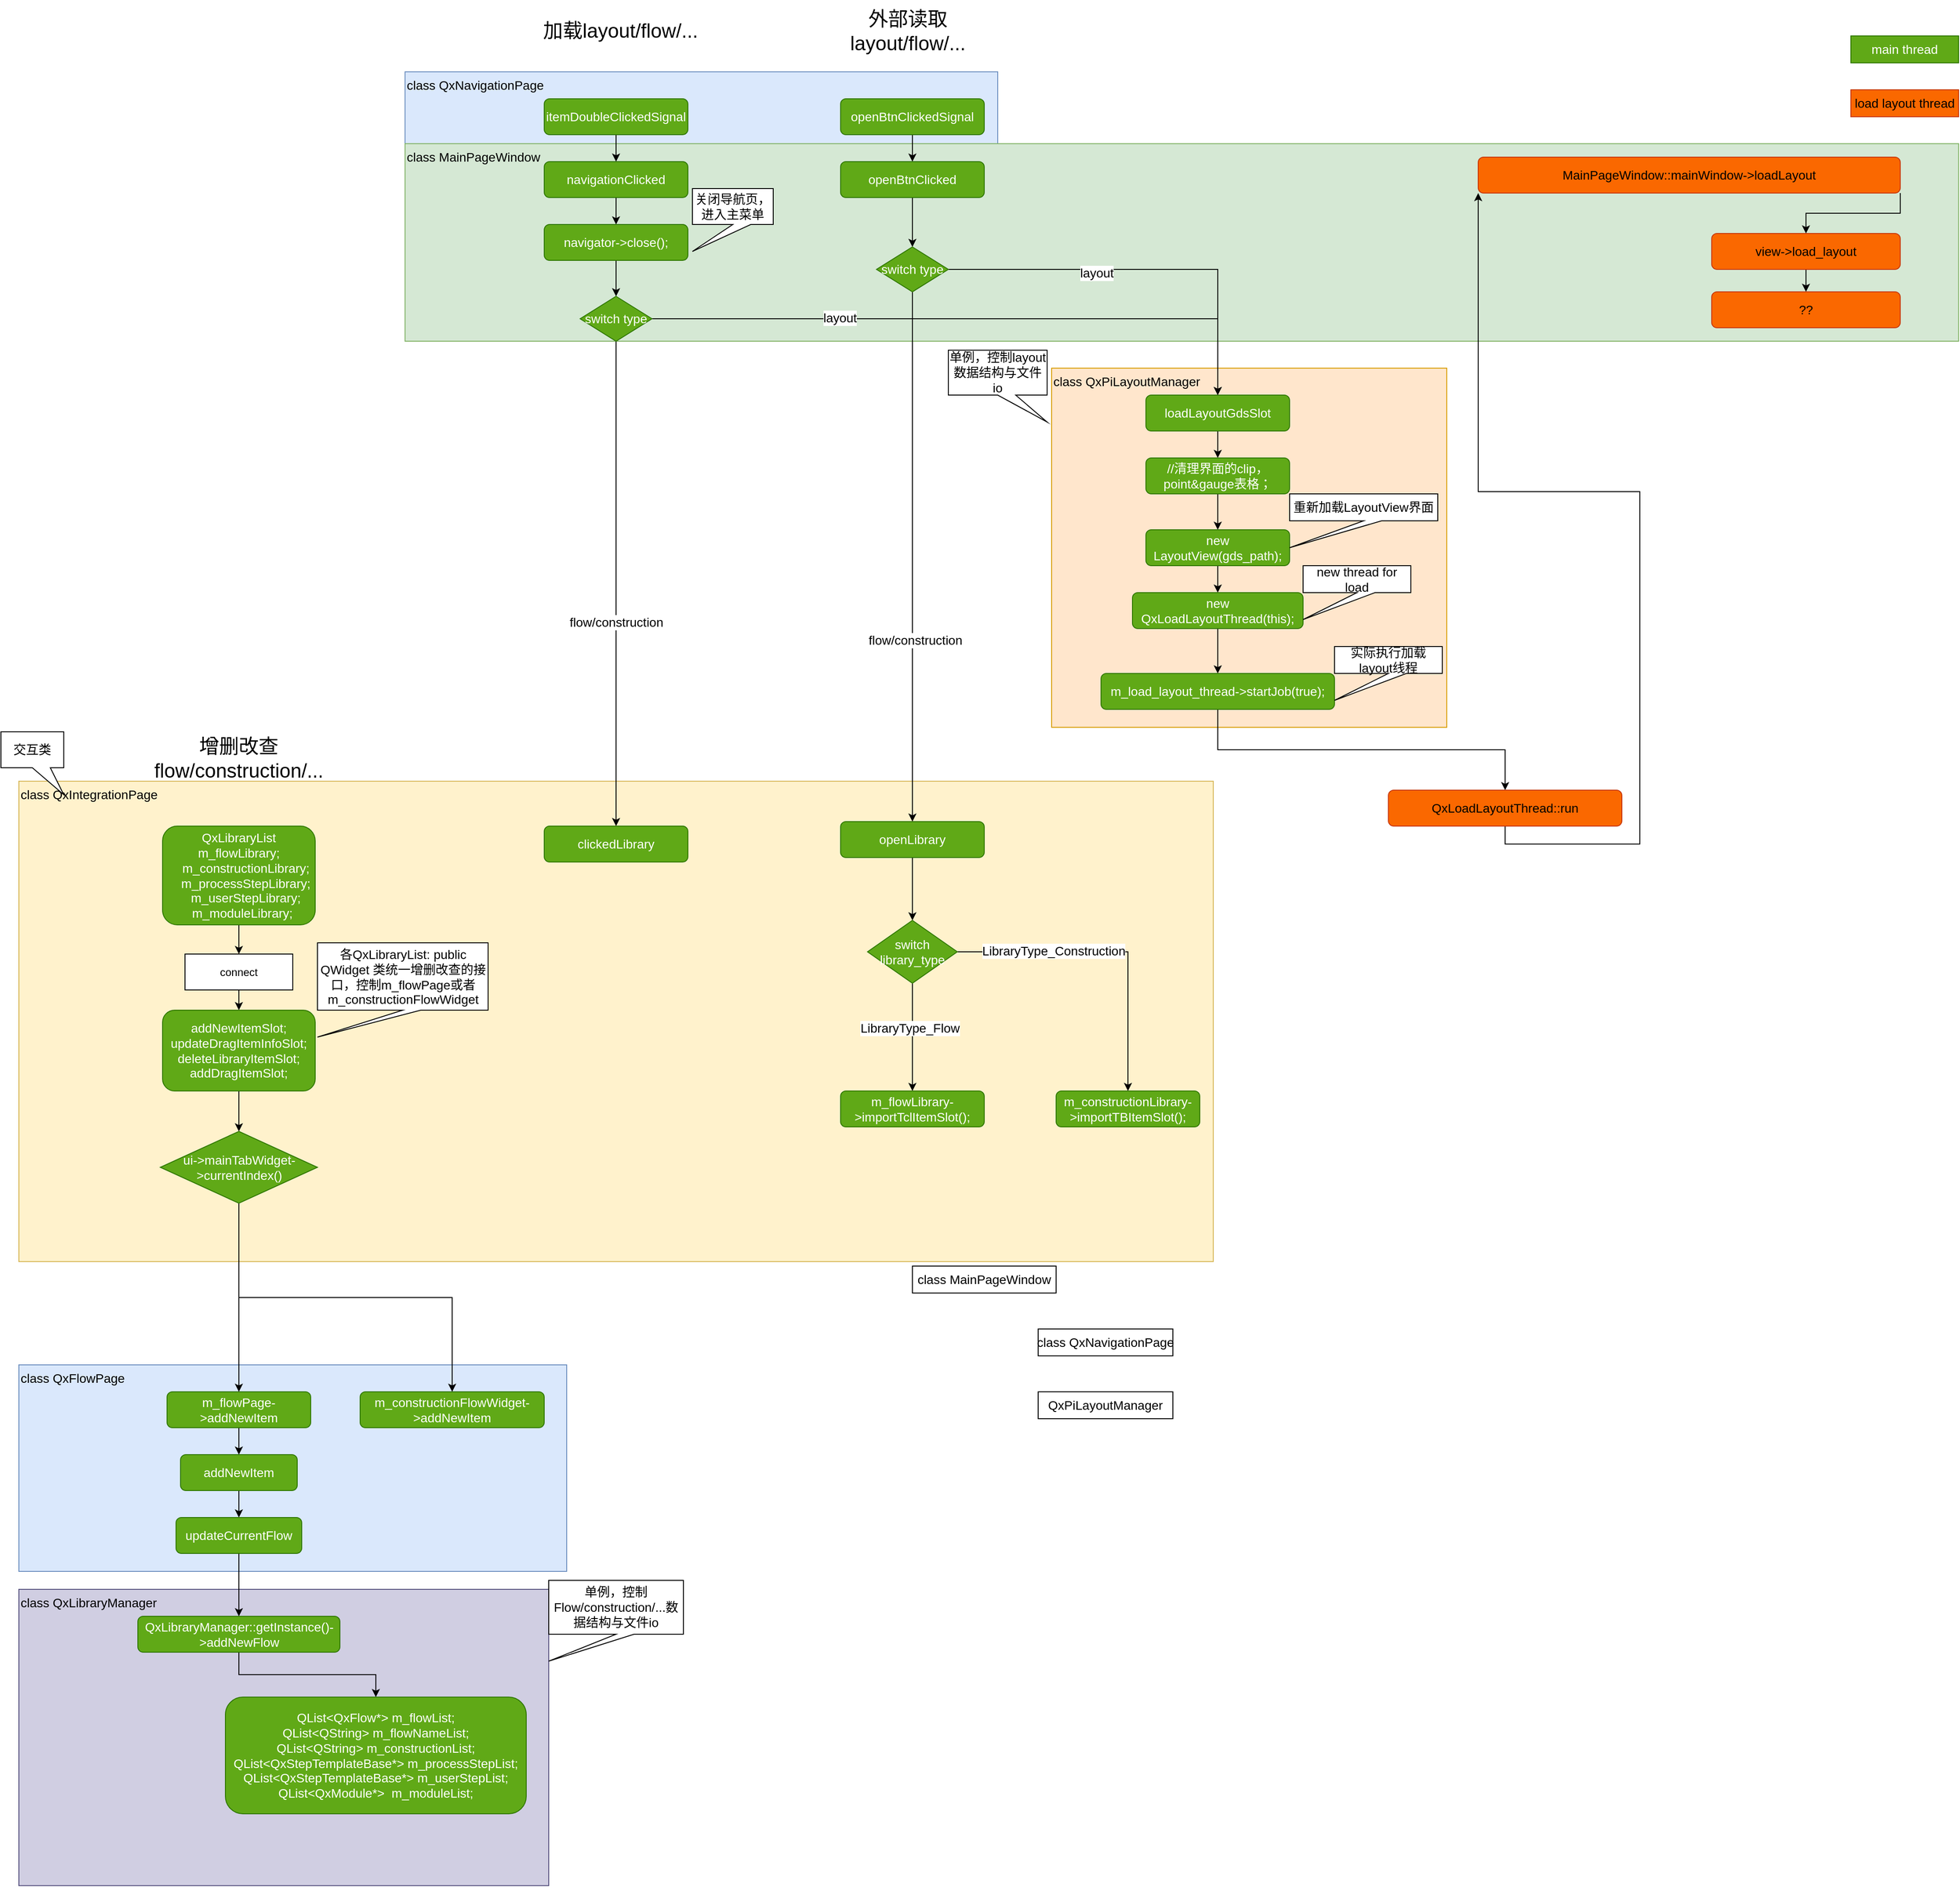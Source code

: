 <mxfile version="22.1.5" type="github">
  <diagram id="C5RBs43oDa-KdzZeNtuy" name="Page-1">
    <mxGraphModel dx="1373" dy="711" grid="1" gridSize="10" guides="1" tooltips="1" connect="1" arrows="1" fold="1" page="1" pageScale="1" pageWidth="3300" pageHeight="4681" math="0" shadow="0">
      <root>
        <mxCell id="WIyWlLk6GJQsqaUBKTNV-0" />
        <mxCell id="WIyWlLk6GJQsqaUBKTNV-1" parent="WIyWlLk6GJQsqaUBKTNV-0" />
        <mxCell id="sTVolGUjrKoJvCUlZHto-122" value="&lt;p style=&quot;margin-top: 0pt; margin-bottom: 0pt; margin-left: 0in; direction: ltr; unicode-bidi: embed; font-size: 14px;&quot;&gt;class&amp;nbsp;QxLibraryManager&lt;/p&gt;" style="rounded=0;whiteSpace=wrap;html=1;verticalAlign=top;align=left;fillColor=#d0cee2;strokeColor=#56517e;fontSize=14;" vertex="1" parent="WIyWlLk6GJQsqaUBKTNV-1">
          <mxGeometry x="60" y="1930" width="590" height="330" as="geometry" />
        </mxCell>
        <mxCell id="sTVolGUjrKoJvCUlZHto-108" value="&lt;p style=&quot;margin-top: 0pt; margin-bottom: 0pt; margin-left: 0in; direction: ltr; unicode-bidi: embed; font-size: 14px;&quot;&gt;class&amp;nbsp;QxFlowPage&lt;/p&gt;" style="rounded=0;whiteSpace=wrap;html=1;verticalAlign=top;align=left;fillColor=#dae8fc;strokeColor=#6c8ebf;fontSize=14;" vertex="1" parent="WIyWlLk6GJQsqaUBKTNV-1">
          <mxGeometry x="60" y="1680" width="610" height="230" as="geometry" />
        </mxCell>
        <mxCell id="sTVolGUjrKoJvCUlZHto-40" value="&lt;p style=&quot;margin-top: 0pt; margin-bottom: 0pt; margin-left: 0in; direction: ltr; unicode-bidi: embed; font-size: 14px;&quot;&gt;class QxIntegrationPage&lt;/p&gt;" style="rounded=0;whiteSpace=wrap;html=1;align=left;verticalAlign=top;fillColor=#fff2cc;strokeColor=#d6b656;fontSize=14;" vertex="1" parent="WIyWlLk6GJQsqaUBKTNV-1">
          <mxGeometry x="60" y="1030" width="1330" height="535" as="geometry" />
        </mxCell>
        <mxCell id="sTVolGUjrKoJvCUlZHto-1" value="&lt;p style=&quot;margin-top: 0pt; margin-bottom: 0pt; margin-left: 0in; direction: ltr; unicode-bidi: embed; font-size: 14px;&quot;&gt;class&amp;nbsp;QxNavigationPage&lt;/p&gt;" style="rounded=0;whiteSpace=wrap;html=1;verticalAlign=top;align=left;fillColor=#dae8fc;strokeColor=#6c8ebf;fontSize=14;" vertex="1" parent="WIyWlLk6GJQsqaUBKTNV-1">
          <mxGeometry x="490" y="240" width="660" height="80" as="geometry" />
        </mxCell>
        <mxCell id="sTVolGUjrKoJvCUlZHto-0" value="&lt;p style=&quot;margin-top: 0pt; margin-bottom: 0pt; margin-left: 0in; direction: ltr; unicode-bidi: embed; font-size: 14px;&quot;&gt;class MainPageWindow&lt;/p&gt;" style="rounded=0;whiteSpace=wrap;html=1;align=left;verticalAlign=top;labelBackgroundColor=none;fillColor=#d5e8d4;strokeColor=#82b366;fontSize=14;" vertex="1" parent="WIyWlLk6GJQsqaUBKTNV-1">
          <mxGeometry x="490" y="320" width="1730" height="220" as="geometry" />
        </mxCell>
        <mxCell id="sTVolGUjrKoJvCUlZHto-8" style="edgeStyle=orthogonalEdgeStyle;rounded=0;orthogonalLoop=1;jettySize=auto;html=1;exitX=0.5;exitY=1;exitDx=0;exitDy=0;fontFamily=Helvetica;fontSize=14;fontColor=default;" edge="1" parent="WIyWlLk6GJQsqaUBKTNV-1" source="WIyWlLk6GJQsqaUBKTNV-3" target="sTVolGUjrKoJvCUlZHto-6">
          <mxGeometry relative="1" as="geometry" />
        </mxCell>
        <mxCell id="WIyWlLk6GJQsqaUBKTNV-3" value="itemDoubleClickedSignal" style="rounded=1;whiteSpace=wrap;html=1;fontSize=14;glass=0;strokeWidth=1;shadow=0;fillColor=#60a917;strokeColor=#2D7600;fontColor=#ffffff;" parent="WIyWlLk6GJQsqaUBKTNV-1" vertex="1">
          <mxGeometry x="645" y="270" width="160" height="40" as="geometry" />
        </mxCell>
        <mxCell id="sTVolGUjrKoJvCUlZHto-2" value="&lt;p style=&quot;margin-top: 0pt; margin-bottom: 0pt; margin-left: 0in; direction: ltr; unicode-bidi: embed; font-size: 14px;&quot;&gt;class QxPiLayoutManager&lt;/p&gt;" style="rounded=0;whiteSpace=wrap;html=1;align=left;verticalAlign=top;fillColor=#ffe6cc;strokeColor=#d79b00;fontSize=14;" vertex="1" parent="WIyWlLk6GJQsqaUBKTNV-1">
          <mxGeometry x="1210" y="570" width="440" height="400" as="geometry" />
        </mxCell>
        <mxCell id="sTVolGUjrKoJvCUlZHto-9" style="edgeStyle=orthogonalEdgeStyle;rounded=0;orthogonalLoop=1;jettySize=auto;html=1;exitX=0.5;exitY=1;exitDx=0;exitDy=0;fontFamily=Helvetica;fontSize=14;fontColor=default;" edge="1" parent="WIyWlLk6GJQsqaUBKTNV-1" source="sTVolGUjrKoJvCUlZHto-4" target="sTVolGUjrKoJvCUlZHto-5">
          <mxGeometry relative="1" as="geometry" />
        </mxCell>
        <mxCell id="sTVolGUjrKoJvCUlZHto-4" value="openBtnClickedSignal" style="rounded=1;whiteSpace=wrap;html=1;fontSize=14;glass=0;strokeWidth=1;shadow=0;fillColor=#60a917;strokeColor=#2D7600;fontColor=#ffffff;" vertex="1" parent="WIyWlLk6GJQsqaUBKTNV-1">
          <mxGeometry x="975" y="270" width="160" height="40" as="geometry" />
        </mxCell>
        <mxCell id="sTVolGUjrKoJvCUlZHto-33" style="edgeStyle=orthogonalEdgeStyle;rounded=0;orthogonalLoop=1;jettySize=auto;html=1;exitX=0.5;exitY=1;exitDx=0;exitDy=0;fontFamily=Helvetica;fontSize=14;fontColor=default;" edge="1" parent="WIyWlLk6GJQsqaUBKTNV-1" source="sTVolGUjrKoJvCUlZHto-5" target="sTVolGUjrKoJvCUlZHto-32">
          <mxGeometry relative="1" as="geometry" />
        </mxCell>
        <mxCell id="sTVolGUjrKoJvCUlZHto-5" value="openBtnClicked" style="rounded=1;whiteSpace=wrap;html=1;fontSize=14;glass=0;strokeWidth=1;shadow=0;fillColor=#60a917;strokeColor=#2D7600;fontColor=#ffffff;" vertex="1" parent="WIyWlLk6GJQsqaUBKTNV-1">
          <mxGeometry x="975" y="340" width="160" height="40" as="geometry" />
        </mxCell>
        <mxCell id="sTVolGUjrKoJvCUlZHto-62" style="edgeStyle=orthogonalEdgeStyle;rounded=0;orthogonalLoop=1;jettySize=auto;html=1;fontFamily=Helvetica;fontSize=14;fontColor=default;" edge="1" parent="WIyWlLk6GJQsqaUBKTNV-1" source="sTVolGUjrKoJvCUlZHto-6" target="sTVolGUjrKoJvCUlZHto-61">
          <mxGeometry relative="1" as="geometry" />
        </mxCell>
        <mxCell id="sTVolGUjrKoJvCUlZHto-6" value="navigationClicked" style="rounded=1;whiteSpace=wrap;html=1;fontSize=14;glass=0;strokeWidth=1;shadow=0;fillColor=#60a917;strokeColor=#2D7600;fontColor=#ffffff;" vertex="1" parent="WIyWlLk6GJQsqaUBKTNV-1">
          <mxGeometry x="645" y="340" width="160" height="40" as="geometry" />
        </mxCell>
        <mxCell id="sTVolGUjrKoJvCUlZHto-12" style="edgeStyle=orthogonalEdgeStyle;rounded=0;orthogonalLoop=1;jettySize=auto;html=1;exitX=0.5;exitY=1;exitDx=0;exitDy=0;entryX=0.5;entryY=0;entryDx=0;entryDy=0;fontFamily=Helvetica;fontSize=14;fontColor=default;" edge="1" parent="WIyWlLk6GJQsqaUBKTNV-1" source="sTVolGUjrKoJvCUlZHto-7" target="sTVolGUjrKoJvCUlZHto-11">
          <mxGeometry relative="1" as="geometry" />
        </mxCell>
        <mxCell id="sTVolGUjrKoJvCUlZHto-7" value="loadLayoutGdsSlot" style="rounded=1;whiteSpace=wrap;html=1;fontSize=14;glass=0;strokeWidth=1;shadow=0;fillColor=#60a917;strokeColor=#2D7600;fontColor=#ffffff;" vertex="1" parent="WIyWlLk6GJQsqaUBKTNV-1">
          <mxGeometry x="1315" y="600" width="160" height="40" as="geometry" />
        </mxCell>
        <mxCell id="sTVolGUjrKoJvCUlZHto-16" style="edgeStyle=orthogonalEdgeStyle;rounded=0;orthogonalLoop=1;jettySize=auto;html=1;exitX=0.5;exitY=1;exitDx=0;exitDy=0;fontFamily=Helvetica;fontSize=14;fontColor=default;" edge="1" parent="WIyWlLk6GJQsqaUBKTNV-1" source="sTVolGUjrKoJvCUlZHto-11" target="sTVolGUjrKoJvCUlZHto-13">
          <mxGeometry relative="1" as="geometry" />
        </mxCell>
        <mxCell id="sTVolGUjrKoJvCUlZHto-11" value="//清理界面的clip，point&amp;amp;gauge表格；" style="rounded=1;whiteSpace=wrap;html=1;fontSize=14;glass=0;strokeWidth=1;shadow=0;fillColor=#60a917;strokeColor=#2D7600;fontColor=#ffffff;" vertex="1" parent="WIyWlLk6GJQsqaUBKTNV-1">
          <mxGeometry x="1315" y="670" width="160" height="40" as="geometry" />
        </mxCell>
        <mxCell id="sTVolGUjrKoJvCUlZHto-17" style="edgeStyle=orthogonalEdgeStyle;rounded=0;orthogonalLoop=1;jettySize=auto;html=1;exitX=0.5;exitY=1;exitDx=0;exitDy=0;entryX=0.5;entryY=0;entryDx=0;entryDy=0;fontFamily=Helvetica;fontSize=14;fontColor=default;" edge="1" parent="WIyWlLk6GJQsqaUBKTNV-1" source="sTVolGUjrKoJvCUlZHto-13" target="sTVolGUjrKoJvCUlZHto-15">
          <mxGeometry relative="1" as="geometry" />
        </mxCell>
        <mxCell id="sTVolGUjrKoJvCUlZHto-13" value="new LayoutView(gds_path);" style="rounded=1;whiteSpace=wrap;html=1;fontSize=14;glass=0;strokeWidth=1;shadow=0;fillColor=#60a917;strokeColor=#2D7600;fontColor=#ffffff;" vertex="1" parent="WIyWlLk6GJQsqaUBKTNV-1">
          <mxGeometry x="1315" y="750" width="160" height="40" as="geometry" />
        </mxCell>
        <mxCell id="sTVolGUjrKoJvCUlZHto-22" style="edgeStyle=orthogonalEdgeStyle;rounded=0;orthogonalLoop=1;jettySize=auto;html=1;exitX=0.5;exitY=1;exitDx=0;exitDy=0;fontFamily=Helvetica;fontSize=14;fontColor=default;" edge="1" parent="WIyWlLk6GJQsqaUBKTNV-1" source="sTVolGUjrKoJvCUlZHto-15" target="sTVolGUjrKoJvCUlZHto-20">
          <mxGeometry relative="1" as="geometry" />
        </mxCell>
        <mxCell id="sTVolGUjrKoJvCUlZHto-15" value="new QxLoadLayoutThread(this);" style="rounded=1;whiteSpace=wrap;html=1;fontSize=14;glass=0;strokeWidth=1;shadow=0;fillColor=#60a917;strokeColor=#2D7600;fontColor=#ffffff;" vertex="1" parent="WIyWlLk6GJQsqaUBKTNV-1">
          <mxGeometry x="1300" y="820" width="190" height="40" as="geometry" />
        </mxCell>
        <mxCell id="sTVolGUjrKoJvCUlZHto-18" value="new thread for load" style="shape=callout;whiteSpace=wrap;html=1;perimeter=calloutPerimeter;rounded=0;strokeColor=default;align=center;verticalAlign=middle;fontFamily=Helvetica;fontSize=14;fontColor=default;fillColor=default;position2=0;" vertex="1" parent="WIyWlLk6GJQsqaUBKTNV-1">
          <mxGeometry x="1490" y="790" width="120" height="60" as="geometry" />
        </mxCell>
        <mxCell id="sTVolGUjrKoJvCUlZHto-19" value="重新加载LayoutView界面" style="shape=callout;whiteSpace=wrap;html=1;perimeter=calloutPerimeter;rounded=0;strokeColor=default;align=center;verticalAlign=middle;fontFamily=Helvetica;fontSize=14;fontColor=default;fillColor=default;position2=0;" vertex="1" parent="WIyWlLk6GJQsqaUBKTNV-1">
          <mxGeometry x="1475" y="710" width="165" height="60" as="geometry" />
        </mxCell>
        <mxCell id="sTVolGUjrKoJvCUlZHto-24" style="edgeStyle=orthogonalEdgeStyle;rounded=0;orthogonalLoop=1;jettySize=auto;html=1;exitX=0.5;exitY=1;exitDx=0;exitDy=0;fontFamily=Helvetica;fontSize=14;fontColor=default;" edge="1" parent="WIyWlLk6GJQsqaUBKTNV-1" source="sTVolGUjrKoJvCUlZHto-20" target="sTVolGUjrKoJvCUlZHto-23">
          <mxGeometry relative="1" as="geometry" />
        </mxCell>
        <mxCell id="sTVolGUjrKoJvCUlZHto-20" value="m_load_layout_thread-&amp;gt;startJob(true);" style="rounded=1;whiteSpace=wrap;html=1;fontSize=14;glass=0;strokeWidth=1;shadow=0;fillColor=#60a917;strokeColor=#2D7600;fontColor=#ffffff;" vertex="1" parent="WIyWlLk6GJQsqaUBKTNV-1">
          <mxGeometry x="1265" y="910" width="260" height="40" as="geometry" />
        </mxCell>
        <mxCell id="sTVolGUjrKoJvCUlZHto-21" value="实际执行加载layout线程" style="shape=callout;whiteSpace=wrap;html=1;perimeter=calloutPerimeter;rounded=0;strokeColor=default;align=center;verticalAlign=middle;fontFamily=Helvetica;fontSize=14;fontColor=default;fillColor=default;position2=0;" vertex="1" parent="WIyWlLk6GJQsqaUBKTNV-1">
          <mxGeometry x="1525" y="880" width="120" height="60" as="geometry" />
        </mxCell>
        <mxCell id="sTVolGUjrKoJvCUlZHto-27" style="edgeStyle=orthogonalEdgeStyle;rounded=0;orthogonalLoop=1;jettySize=auto;html=1;exitX=0.5;exitY=1;exitDx=0;exitDy=0;fontFamily=Helvetica;fontSize=14;fontColor=default;entryX=0;entryY=1;entryDx=0;entryDy=0;" edge="1" parent="WIyWlLk6GJQsqaUBKTNV-1" source="sTVolGUjrKoJvCUlZHto-23" target="sTVolGUjrKoJvCUlZHto-26">
          <mxGeometry relative="1" as="geometry">
            <mxPoint x="1385" y="395" as="targetPoint" />
          </mxGeometry>
        </mxCell>
        <mxCell id="sTVolGUjrKoJvCUlZHto-23" value="QxLoadLayoutThread::run" style="rounded=1;whiteSpace=wrap;html=1;fontSize=14;glass=0;strokeWidth=1;shadow=0;fillColor=#fa6800;strokeColor=#C73500;fontColor=#000000;" vertex="1" parent="WIyWlLk6GJQsqaUBKTNV-1">
          <mxGeometry x="1585" y="1040" width="260" height="40" as="geometry" />
        </mxCell>
        <mxCell id="sTVolGUjrKoJvCUlZHto-31" style="edgeStyle=orthogonalEdgeStyle;rounded=0;orthogonalLoop=1;jettySize=auto;html=1;exitX=1;exitY=1;exitDx=0;exitDy=0;fontFamily=Helvetica;fontSize=14;fontColor=default;" edge="1" parent="WIyWlLk6GJQsqaUBKTNV-1" source="sTVolGUjrKoJvCUlZHto-26" target="sTVolGUjrKoJvCUlZHto-30">
          <mxGeometry relative="1" as="geometry" />
        </mxCell>
        <mxCell id="sTVolGUjrKoJvCUlZHto-26" value="MainPageWindow::mainWindow-&amp;gt;loadLayout" style="rounded=1;whiteSpace=wrap;html=1;fontSize=14;glass=0;strokeWidth=1;shadow=0;fillColor=#fa6800;strokeColor=#C73500;fontColor=#000000;" vertex="1" parent="WIyWlLk6GJQsqaUBKTNV-1">
          <mxGeometry x="1685" y="335" width="470" height="40" as="geometry" />
        </mxCell>
        <mxCell id="sTVolGUjrKoJvCUlZHto-28" value="&lt;p style=&quot;margin-top: 0pt; margin-bottom: 0pt; margin-left: 0in; direction: ltr; unicode-bidi: embed; font-size: 14px;&quot;&gt;main thread&lt;/p&gt;" style="rounded=0;whiteSpace=wrap;html=1;fillColor=#60a917;fontColor=#ffffff;strokeColor=#2D7600;fontSize=14;" vertex="1" parent="WIyWlLk6GJQsqaUBKTNV-1">
          <mxGeometry x="2100" y="200" width="120" height="30" as="geometry" />
        </mxCell>
        <mxCell id="sTVolGUjrKoJvCUlZHto-29" value="&lt;p style=&quot;margin-top: 0pt; margin-bottom: 0pt; margin-left: 0in; direction: ltr; unicode-bidi: embed; font-size: 14px;&quot;&gt;load layout thread&lt;/p&gt;" style="rounded=0;whiteSpace=wrap;html=1;fillColor=#fa6800;fontColor=#000000;strokeColor=#C73500;fontSize=14;" vertex="1" parent="WIyWlLk6GJQsqaUBKTNV-1">
          <mxGeometry x="2100" y="260" width="120" height="30" as="geometry" />
        </mxCell>
        <mxCell id="sTVolGUjrKoJvCUlZHto-42" style="edgeStyle=orthogonalEdgeStyle;rounded=0;orthogonalLoop=1;jettySize=auto;html=1;exitX=0.5;exitY=1;exitDx=0;exitDy=0;fontFamily=Helvetica;fontSize=14;fontColor=default;" edge="1" parent="WIyWlLk6GJQsqaUBKTNV-1" source="sTVolGUjrKoJvCUlZHto-30" target="sTVolGUjrKoJvCUlZHto-41">
          <mxGeometry relative="1" as="geometry" />
        </mxCell>
        <mxCell id="sTVolGUjrKoJvCUlZHto-30" value="view-&amp;gt;load_layout" style="rounded=1;whiteSpace=wrap;html=1;fontSize=14;glass=0;strokeWidth=1;shadow=0;fillColor=#fa6800;strokeColor=#C73500;fontColor=#000000;" vertex="1" parent="WIyWlLk6GJQsqaUBKTNV-1">
          <mxGeometry x="1945" y="420" width="210" height="40" as="geometry" />
        </mxCell>
        <mxCell id="sTVolGUjrKoJvCUlZHto-34" style="edgeStyle=orthogonalEdgeStyle;rounded=0;orthogonalLoop=1;jettySize=auto;html=1;exitX=1;exitY=0.5;exitDx=0;exitDy=0;fontFamily=Helvetica;fontSize=14;fontColor=default;" edge="1" parent="WIyWlLk6GJQsqaUBKTNV-1" source="sTVolGUjrKoJvCUlZHto-32" target="sTVolGUjrKoJvCUlZHto-7">
          <mxGeometry relative="1" as="geometry" />
        </mxCell>
        <mxCell id="sTVolGUjrKoJvCUlZHto-39" value="layout" style="edgeLabel;html=1;align=center;verticalAlign=middle;resizable=0;points=[];fontSize=14;fontFamily=Helvetica;fontColor=default;" vertex="1" connectable="0" parent="sTVolGUjrKoJvCUlZHto-34">
          <mxGeometry x="-0.253" y="-4" relative="1" as="geometry">
            <mxPoint as="offset" />
          </mxGeometry>
        </mxCell>
        <mxCell id="sTVolGUjrKoJvCUlZHto-37" style="edgeStyle=orthogonalEdgeStyle;rounded=0;orthogonalLoop=1;jettySize=auto;html=1;exitX=0.5;exitY=1;exitDx=0;exitDy=0;fontFamily=Helvetica;fontSize=14;fontColor=default;" edge="1" parent="WIyWlLk6GJQsqaUBKTNV-1" source="sTVolGUjrKoJvCUlZHto-32" target="sTVolGUjrKoJvCUlZHto-36">
          <mxGeometry relative="1" as="geometry" />
        </mxCell>
        <mxCell id="sTVolGUjrKoJvCUlZHto-38" value="flow/construction" style="edgeLabel;html=1;align=center;verticalAlign=middle;resizable=0;points=[];fontSize=14;fontFamily=Helvetica;fontColor=default;" vertex="1" connectable="0" parent="sTVolGUjrKoJvCUlZHto-37">
          <mxGeometry x="0.318" y="3" relative="1" as="geometry">
            <mxPoint y="-1" as="offset" />
          </mxGeometry>
        </mxCell>
        <mxCell id="sTVolGUjrKoJvCUlZHto-32" value="switch type" style="rhombus;whiteSpace=wrap;html=1;rounded=0;strokeColor=#2D7600;align=center;verticalAlign=middle;fontFamily=Helvetica;fontSize=14;fillColor=#60a917;fontColor=#ffffff;" vertex="1" parent="WIyWlLk6GJQsqaUBKTNV-1">
          <mxGeometry x="1015" y="435" width="80" height="50" as="geometry" />
        </mxCell>
        <mxCell id="sTVolGUjrKoJvCUlZHto-44" style="edgeStyle=orthogonalEdgeStyle;rounded=0;orthogonalLoop=1;jettySize=auto;html=1;exitX=0.5;exitY=1;exitDx=0;exitDy=0;fontFamily=Helvetica;fontSize=14;fontColor=default;" edge="1" parent="WIyWlLk6GJQsqaUBKTNV-1" source="sTVolGUjrKoJvCUlZHto-36" target="sTVolGUjrKoJvCUlZHto-43">
          <mxGeometry relative="1" as="geometry" />
        </mxCell>
        <mxCell id="sTVolGUjrKoJvCUlZHto-36" value="openLibrary" style="rounded=1;whiteSpace=wrap;html=1;fontSize=14;glass=0;strokeWidth=1;shadow=0;fillColor=#60a917;strokeColor=#2D7600;fontColor=#ffffff;" vertex="1" parent="WIyWlLk6GJQsqaUBKTNV-1">
          <mxGeometry x="975" y="1075" width="160" height="40" as="geometry" />
        </mxCell>
        <mxCell id="sTVolGUjrKoJvCUlZHto-41" value="??" style="rounded=1;whiteSpace=wrap;html=1;fontSize=14;glass=0;strokeWidth=1;shadow=0;fillColor=#fa6800;strokeColor=#C73500;fontColor=#000000;" vertex="1" parent="WIyWlLk6GJQsqaUBKTNV-1">
          <mxGeometry x="1945" y="485" width="210" height="40" as="geometry" />
        </mxCell>
        <mxCell id="sTVolGUjrKoJvCUlZHto-47" style="edgeStyle=orthogonalEdgeStyle;rounded=0;orthogonalLoop=1;jettySize=auto;html=1;exitX=0.5;exitY=1;exitDx=0;exitDy=0;fontFamily=Helvetica;fontSize=14;fontColor=default;" edge="1" parent="WIyWlLk6GJQsqaUBKTNV-1" source="sTVolGUjrKoJvCUlZHto-43" target="sTVolGUjrKoJvCUlZHto-46">
          <mxGeometry relative="1" as="geometry" />
        </mxCell>
        <mxCell id="sTVolGUjrKoJvCUlZHto-52" value="LibraryType_Flow" style="edgeLabel;html=1;align=center;verticalAlign=middle;resizable=0;points=[];fontSize=14;fontFamily=Helvetica;fontColor=default;" vertex="1" connectable="0" parent="sTVolGUjrKoJvCUlZHto-47">
          <mxGeometry x="-0.167" y="-3" relative="1" as="geometry">
            <mxPoint as="offset" />
          </mxGeometry>
        </mxCell>
        <mxCell id="sTVolGUjrKoJvCUlZHto-50" style="edgeStyle=orthogonalEdgeStyle;rounded=0;orthogonalLoop=1;jettySize=auto;html=1;exitX=1;exitY=0.5;exitDx=0;exitDy=0;fontFamily=Helvetica;fontSize=14;fontColor=default;" edge="1" parent="WIyWlLk6GJQsqaUBKTNV-1" source="sTVolGUjrKoJvCUlZHto-43" target="sTVolGUjrKoJvCUlZHto-49">
          <mxGeometry relative="1" as="geometry" />
        </mxCell>
        <mxCell id="sTVolGUjrKoJvCUlZHto-51" value="LibraryType_Construction" style="edgeLabel;html=1;align=center;verticalAlign=middle;resizable=0;points=[];fontSize=14;fontFamily=Helvetica;fontColor=default;" vertex="1" connectable="0" parent="sTVolGUjrKoJvCUlZHto-50">
          <mxGeometry x="-0.379" y="1" relative="1" as="geometry">
            <mxPoint as="offset" />
          </mxGeometry>
        </mxCell>
        <mxCell id="sTVolGUjrKoJvCUlZHto-43" value="switch library_type" style="rhombus;whiteSpace=wrap;html=1;rounded=0;strokeColor=#2D7600;align=center;verticalAlign=middle;fontFamily=Helvetica;fontSize=14;fillColor=#60a917;fontColor=#ffffff;" vertex="1" parent="WIyWlLk6GJQsqaUBKTNV-1">
          <mxGeometry x="1005" y="1185" width="100" height="70" as="geometry" />
        </mxCell>
        <mxCell id="sTVolGUjrKoJvCUlZHto-46" value="m_flowLibrary-&amp;gt;importTclItemSlot();" style="rounded=1;whiteSpace=wrap;html=1;fontSize=14;glass=0;strokeWidth=1;shadow=0;fillColor=#60a917;strokeColor=#2D7600;fontColor=#ffffff;" vertex="1" parent="WIyWlLk6GJQsqaUBKTNV-1">
          <mxGeometry x="975" y="1375" width="160" height="40" as="geometry" />
        </mxCell>
        <mxCell id="sTVolGUjrKoJvCUlZHto-49" value="m_constructionLibrary-&amp;gt;importTBItemSlot();" style="rounded=1;whiteSpace=wrap;html=1;fontSize=14;glass=0;strokeWidth=1;shadow=0;fillColor=#60a917;strokeColor=#2D7600;fontColor=#ffffff;" vertex="1" parent="WIyWlLk6GJQsqaUBKTNV-1">
          <mxGeometry x="1215" y="1375" width="160" height="40" as="geometry" />
        </mxCell>
        <mxCell id="sTVolGUjrKoJvCUlZHto-53" value="&lt;span style=&quot;font-size: 22px;&quot;&gt;外部读取layout/flow/...&lt;/span&gt;" style="text;html=1;strokeColor=none;fillColor=none;align=center;verticalAlign=middle;whiteSpace=wrap;rounded=0;fontSize=22;fontFamily=Helvetica;fontColor=default;" vertex="1" parent="WIyWlLk6GJQsqaUBKTNV-1">
          <mxGeometry x="955" y="160" width="190" height="70" as="geometry" />
        </mxCell>
        <mxCell id="sTVolGUjrKoJvCUlZHto-64" style="edgeStyle=orthogonalEdgeStyle;rounded=0;orthogonalLoop=1;jettySize=auto;html=1;exitX=0.5;exitY=1;exitDx=0;exitDy=0;entryX=0.5;entryY=0;entryDx=0;entryDy=0;fontFamily=Helvetica;fontSize=14;fontColor=default;" edge="1" parent="WIyWlLk6GJQsqaUBKTNV-1" source="sTVolGUjrKoJvCUlZHto-61" target="sTVolGUjrKoJvCUlZHto-63">
          <mxGeometry relative="1" as="geometry" />
        </mxCell>
        <mxCell id="sTVolGUjrKoJvCUlZHto-61" value="navigator-&amp;gt;close();" style="rounded=1;whiteSpace=wrap;html=1;fontSize=14;glass=0;strokeWidth=1;shadow=0;fillColor=#60a917;strokeColor=#2D7600;fontColor=#ffffff;" vertex="1" parent="WIyWlLk6GJQsqaUBKTNV-1">
          <mxGeometry x="645" y="410" width="160" height="40" as="geometry" />
        </mxCell>
        <mxCell id="sTVolGUjrKoJvCUlZHto-69" style="edgeStyle=orthogonalEdgeStyle;rounded=0;orthogonalLoop=1;jettySize=auto;html=1;exitX=1;exitY=0.5;exitDx=0;exitDy=0;fontFamily=Helvetica;fontSize=14;fontColor=default;" edge="1" parent="WIyWlLk6GJQsqaUBKTNV-1" source="sTVolGUjrKoJvCUlZHto-63" target="sTVolGUjrKoJvCUlZHto-7">
          <mxGeometry relative="1" as="geometry" />
        </mxCell>
        <mxCell id="sTVolGUjrKoJvCUlZHto-70" value="layout" style="edgeLabel;html=1;align=center;verticalAlign=middle;resizable=0;points=[];fontSize=14;fontFamily=Helvetica;fontColor=default;" vertex="1" connectable="0" parent="sTVolGUjrKoJvCUlZHto-69">
          <mxGeometry x="-0.417" y="1" relative="1" as="geometry">
            <mxPoint as="offset" />
          </mxGeometry>
        </mxCell>
        <mxCell id="sTVolGUjrKoJvCUlZHto-83" style="edgeStyle=orthogonalEdgeStyle;rounded=0;orthogonalLoop=1;jettySize=auto;html=1;exitX=0.5;exitY=1;exitDx=0;exitDy=0;entryX=0.5;entryY=0;entryDx=0;entryDy=0;fontFamily=Helvetica;fontSize=14;fontColor=default;" edge="1" parent="WIyWlLk6GJQsqaUBKTNV-1" source="sTVolGUjrKoJvCUlZHto-63" target="sTVolGUjrKoJvCUlZHto-82">
          <mxGeometry relative="1" as="geometry" />
        </mxCell>
        <mxCell id="sTVolGUjrKoJvCUlZHto-84" value="flow/construction" style="edgeLabel;html=1;align=center;verticalAlign=middle;resizable=0;points=[];fontSize=14;fontFamily=Helvetica;fontColor=default;" vertex="1" connectable="0" parent="sTVolGUjrKoJvCUlZHto-83">
          <mxGeometry x="0.159" relative="1" as="geometry">
            <mxPoint as="offset" />
          </mxGeometry>
        </mxCell>
        <mxCell id="sTVolGUjrKoJvCUlZHto-63" value="switch type" style="rhombus;whiteSpace=wrap;html=1;rounded=0;strokeColor=#2D7600;align=center;verticalAlign=middle;fontFamily=Helvetica;fontSize=14;fillColor=#60a917;fontColor=#ffffff;" vertex="1" parent="WIyWlLk6GJQsqaUBKTNV-1">
          <mxGeometry x="685" y="490" width="80" height="50" as="geometry" />
        </mxCell>
        <mxCell id="sTVolGUjrKoJvCUlZHto-65" value="&lt;p style=&quot;margin-top: 0pt; margin-bottom: 0pt; margin-left: 0in; direction: ltr; unicode-bidi: embed; font-size: 14px;&quot;&gt;class MainPageWindow&lt;/p&gt;" style="rounded=0;whiteSpace=wrap;html=1;fontSize=14;" vertex="1" parent="WIyWlLk6GJQsqaUBKTNV-1">
          <mxGeometry x="1055" y="1570" width="160" height="30" as="geometry" />
        </mxCell>
        <mxCell id="sTVolGUjrKoJvCUlZHto-66" value="&lt;p style=&quot;margin-top: 0pt; margin-bottom: 0pt; margin-left: 0in; direction: ltr; unicode-bidi: embed; font-size: 14px;&quot;&gt;class&amp;nbsp;QxNavigationPage&lt;/p&gt;" style="rounded=0;whiteSpace=wrap;html=1;fontSize=14;" vertex="1" parent="WIyWlLk6GJQsqaUBKTNV-1">
          <mxGeometry x="1195" y="1640" width="150" height="30" as="geometry" />
        </mxCell>
        <mxCell id="sTVolGUjrKoJvCUlZHto-68" value="&lt;p style=&quot;margin-top: 0pt; margin-bottom: 0pt; margin-left: 0in; direction: ltr; unicode-bidi: embed; font-size: 14px;&quot;&gt;QxPiLayoutManager&lt;/p&gt;" style="rounded=0;whiteSpace=wrap;html=1;fontSize=14;" vertex="1" parent="WIyWlLk6GJQsqaUBKTNV-1">
          <mxGeometry x="1195" y="1710" width="150" height="30" as="geometry" />
        </mxCell>
        <mxCell id="sTVolGUjrKoJvCUlZHto-72" value="&lt;span style=&quot;font-size: 22px;&quot;&gt;加载layout/flow/...&lt;/span&gt;" style="text;html=1;strokeColor=none;fillColor=none;align=center;verticalAlign=middle;whiteSpace=wrap;rounded=0;fontSize=22;fontFamily=Helvetica;fontColor=default;" vertex="1" parent="WIyWlLk6GJQsqaUBKTNV-1">
          <mxGeometry x="635" y="160" width="190" height="70" as="geometry" />
        </mxCell>
        <mxCell id="sTVolGUjrKoJvCUlZHto-74" value="关闭导航页，进入主菜单" style="shape=callout;whiteSpace=wrap;html=1;perimeter=calloutPerimeter;rounded=0;strokeColor=default;align=center;verticalAlign=middle;fontFamily=Helvetica;fontSize=14;fontColor=default;fillColor=default;position2=0;" vertex="1" parent="WIyWlLk6GJQsqaUBKTNV-1">
          <mxGeometry x="810" y="370" width="90" height="70" as="geometry" />
        </mxCell>
        <mxCell id="sTVolGUjrKoJvCUlZHto-82" value="clickedLibrary" style="rounded=1;whiteSpace=wrap;html=1;fontSize=14;glass=0;strokeWidth=1;shadow=0;fillColor=#60a917;strokeColor=#2D7600;fontColor=#ffffff;" vertex="1" parent="WIyWlLk6GJQsqaUBKTNV-1">
          <mxGeometry x="645" y="1080" width="160" height="40" as="geometry" />
        </mxCell>
        <mxCell id="sTVolGUjrKoJvCUlZHto-88" style="edgeStyle=orthogonalEdgeStyle;rounded=0;orthogonalLoop=1;jettySize=auto;html=1;exitX=0.5;exitY=1;exitDx=0;exitDy=0;fontFamily=Helvetica;fontSize=12;fontColor=default;" edge="1" parent="WIyWlLk6GJQsqaUBKTNV-1" source="sTVolGUjrKoJvCUlZHto-85">
          <mxGeometry relative="1" as="geometry">
            <mxPoint x="305" y="1222.5" as="targetPoint" />
          </mxGeometry>
        </mxCell>
        <mxCell id="sTVolGUjrKoJvCUlZHto-85" value="&lt;div&gt;QxLibraryList&lt;br&gt;&lt;/div&gt;&lt;div&gt;m_flowLibrary;&lt;/div&gt;&lt;div&gt;&amp;nbsp; &amp;nbsp; m_constructionLibrary;&lt;/div&gt;&lt;div&gt;&amp;nbsp; &amp;nbsp; m_processStepLibrary;&lt;/div&gt;&lt;div&gt;&amp;nbsp; &amp;nbsp; m_userStepLibrary;&lt;/div&gt;&lt;div&gt;&amp;nbsp; &amp;nbsp; m_moduleLibrary;&amp;nbsp;&amp;nbsp;&lt;/div&gt;" style="rounded=1;whiteSpace=wrap;html=1;fontSize=14;glass=0;strokeWidth=1;shadow=0;fillColor=#60a917;strokeColor=#2D7600;fontColor=#ffffff;" vertex="1" parent="WIyWlLk6GJQsqaUBKTNV-1">
          <mxGeometry x="220" y="1080" width="170" height="110" as="geometry" />
        </mxCell>
        <mxCell id="sTVolGUjrKoJvCUlZHto-105" style="edgeStyle=orthogonalEdgeStyle;rounded=0;orthogonalLoop=1;jettySize=auto;html=1;entryX=0.5;entryY=0;entryDx=0;entryDy=0;fontFamily=Helvetica;fontSize=12;fontColor=default;" edge="1" parent="WIyWlLk6GJQsqaUBKTNV-1" source="sTVolGUjrKoJvCUlZHto-107" target="sTVolGUjrKoJvCUlZHto-104">
          <mxGeometry relative="1" as="geometry">
            <mxPoint x="305" y="1262.5" as="sourcePoint" />
          </mxGeometry>
        </mxCell>
        <mxCell id="sTVolGUjrKoJvCUlZHto-94" value="各QxLibraryList: public QWidget 类统一增删改查的接口，控制m_flowPage或者m_constructionFlowWidget" style="shape=callout;whiteSpace=wrap;html=1;perimeter=calloutPerimeter;rounded=0;strokeColor=default;align=center;verticalAlign=middle;fontFamily=Helvetica;fontSize=14;fontColor=default;fillColor=default;position2=0;" vertex="1" parent="WIyWlLk6GJQsqaUBKTNV-1">
          <mxGeometry x="392.5" y="1210" width="190" height="105" as="geometry" />
        </mxCell>
        <mxCell id="sTVolGUjrKoJvCUlZHto-95" value="交互类" style="shape=callout;whiteSpace=wrap;html=1;perimeter=calloutPerimeter;rounded=0;strokeColor=default;align=center;verticalAlign=middle;fontFamily=Helvetica;fontSize=14;fontColor=default;fillColor=default;position2=1;" vertex="1" parent="WIyWlLk6GJQsqaUBKTNV-1">
          <mxGeometry x="40" y="975" width="70" height="70" as="geometry" />
        </mxCell>
        <mxCell id="sTVolGUjrKoJvCUlZHto-96" value="&lt;span style=&quot;font-size: 22px;&quot;&gt;增删改查flow/construction/...&lt;/span&gt;" style="text;html=1;strokeColor=none;fillColor=none;align=center;verticalAlign=middle;whiteSpace=wrap;rounded=0;fontSize=22;fontFamily=Helvetica;fontColor=default;" vertex="1" parent="WIyWlLk6GJQsqaUBKTNV-1">
          <mxGeometry x="210" y="970" width="190" height="70" as="geometry" />
        </mxCell>
        <mxCell id="sTVolGUjrKoJvCUlZHto-100" value="m_constructionFlowWidget-&amp;gt;addNewItem" style="rounded=1;whiteSpace=wrap;html=1;fontSize=14;glass=0;strokeWidth=1;shadow=0;fillColor=#60a917;strokeColor=#2D7600;fontColor=#ffffff;" vertex="1" parent="WIyWlLk6GJQsqaUBKTNV-1">
          <mxGeometry x="440" y="1710" width="205" height="40" as="geometry" />
        </mxCell>
        <mxCell id="sTVolGUjrKoJvCUlZHto-101" style="edgeStyle=orthogonalEdgeStyle;rounded=0;orthogonalLoop=1;jettySize=auto;html=1;fontFamily=Helvetica;fontSize=12;fontColor=default;" edge="1" parent="WIyWlLk6GJQsqaUBKTNV-1" source="sTVolGUjrKoJvCUlZHto-102" target="sTVolGUjrKoJvCUlZHto-103">
          <mxGeometry relative="1" as="geometry" />
        </mxCell>
        <mxCell id="sTVolGUjrKoJvCUlZHto-102" value="m_flowPage-&amp;gt;addNewItem" style="rounded=1;whiteSpace=wrap;html=1;fontSize=14;glass=0;strokeWidth=1;shadow=0;fillColor=#60a917;strokeColor=#2D7600;fontColor=#ffffff;" vertex="1" parent="WIyWlLk6GJQsqaUBKTNV-1">
          <mxGeometry x="225" y="1710" width="160" height="40" as="geometry" />
        </mxCell>
        <mxCell id="sTVolGUjrKoJvCUlZHto-117" value="" style="edgeStyle=orthogonalEdgeStyle;rounded=0;orthogonalLoop=1;jettySize=auto;html=1;fontFamily=Helvetica;fontSize=12;fontColor=default;" edge="1" parent="WIyWlLk6GJQsqaUBKTNV-1" source="sTVolGUjrKoJvCUlZHto-103" target="sTVolGUjrKoJvCUlZHto-116">
          <mxGeometry relative="1" as="geometry" />
        </mxCell>
        <mxCell id="sTVolGUjrKoJvCUlZHto-103" value="addNewItem" style="rounded=1;whiteSpace=wrap;html=1;fontSize=14;glass=0;strokeWidth=1;shadow=0;fillColor=#60a917;strokeColor=#2D7600;fontColor=#ffffff;" vertex="1" parent="WIyWlLk6GJQsqaUBKTNV-1">
          <mxGeometry x="240" y="1780" width="130" height="40" as="geometry" />
        </mxCell>
        <mxCell id="sTVolGUjrKoJvCUlZHto-113" style="edgeStyle=orthogonalEdgeStyle;rounded=0;orthogonalLoop=1;jettySize=auto;html=1;entryX=0.5;entryY=0;entryDx=0;entryDy=0;fontFamily=Helvetica;fontSize=12;fontColor=default;" edge="1" parent="WIyWlLk6GJQsqaUBKTNV-1" source="sTVolGUjrKoJvCUlZHto-104" target="sTVolGUjrKoJvCUlZHto-110">
          <mxGeometry relative="1" as="geometry" />
        </mxCell>
        <mxCell id="sTVolGUjrKoJvCUlZHto-104" value="addNewItemSlot;&lt;div&gt;updateDragItemInfoSlot;&lt;/div&gt;deleteLibraryItemSlot;&lt;br&gt;addDragItemSlot;" style="rounded=1;whiteSpace=wrap;html=1;fontSize=14;glass=0;strokeWidth=1;shadow=0;fillColor=#60a917;strokeColor=#2D7600;fontColor=#ffffff;" vertex="1" parent="WIyWlLk6GJQsqaUBKTNV-1">
          <mxGeometry x="220" y="1285" width="170" height="90" as="geometry" />
        </mxCell>
        <mxCell id="sTVolGUjrKoJvCUlZHto-107" value="connect" style="rounded=0;whiteSpace=wrap;html=1;strokeColor=default;align=center;verticalAlign=middle;fontFamily=Helvetica;fontSize=12;fontColor=default;fillColor=default;" vertex="1" parent="WIyWlLk6GJQsqaUBKTNV-1">
          <mxGeometry x="245" y="1222.5" width="120" height="40" as="geometry" />
        </mxCell>
        <mxCell id="sTVolGUjrKoJvCUlZHto-114" style="edgeStyle=orthogonalEdgeStyle;rounded=0;orthogonalLoop=1;jettySize=auto;html=1;exitX=0.5;exitY=1;exitDx=0;exitDy=0;fontFamily=Helvetica;fontSize=12;fontColor=default;" edge="1" parent="WIyWlLk6GJQsqaUBKTNV-1" source="sTVolGUjrKoJvCUlZHto-110" target="sTVolGUjrKoJvCUlZHto-102">
          <mxGeometry relative="1" as="geometry" />
        </mxCell>
        <mxCell id="sTVolGUjrKoJvCUlZHto-115" style="edgeStyle=orthogonalEdgeStyle;rounded=0;orthogonalLoop=1;jettySize=auto;html=1;exitX=0.5;exitY=1;exitDx=0;exitDy=0;fontFamily=Helvetica;fontSize=12;fontColor=default;" edge="1" parent="WIyWlLk6GJQsqaUBKTNV-1" source="sTVolGUjrKoJvCUlZHto-110" target="sTVolGUjrKoJvCUlZHto-100">
          <mxGeometry relative="1" as="geometry" />
        </mxCell>
        <mxCell id="sTVolGUjrKoJvCUlZHto-110" value="ui-&amp;gt;mainTabWidget-&amp;gt;currentIndex()" style="rhombus;whiteSpace=wrap;html=1;rounded=0;strokeColor=#2D7600;align=center;verticalAlign=middle;fontFamily=Helvetica;fontSize=14;fillColor=#60a917;fontColor=#ffffff;" vertex="1" parent="WIyWlLk6GJQsqaUBKTNV-1">
          <mxGeometry x="217.5" y="1420" width="175" height="80" as="geometry" />
        </mxCell>
        <mxCell id="sTVolGUjrKoJvCUlZHto-123" style="edgeStyle=orthogonalEdgeStyle;rounded=0;orthogonalLoop=1;jettySize=auto;html=1;exitX=0.5;exitY=1;exitDx=0;exitDy=0;fontFamily=Helvetica;fontSize=12;fontColor=default;" edge="1" parent="WIyWlLk6GJQsqaUBKTNV-1" source="sTVolGUjrKoJvCUlZHto-116" target="sTVolGUjrKoJvCUlZHto-119">
          <mxGeometry relative="1" as="geometry" />
        </mxCell>
        <mxCell id="sTVolGUjrKoJvCUlZHto-116" value="updateCurrentFlow" style="rounded=1;whiteSpace=wrap;html=1;fontSize=14;glass=0;strokeWidth=1;shadow=0;fillColor=#60a917;strokeColor=#2D7600;fontColor=#ffffff;" vertex="1" parent="WIyWlLk6GJQsqaUBKTNV-1">
          <mxGeometry x="235" y="1850" width="140" height="40" as="geometry" />
        </mxCell>
        <mxCell id="sTVolGUjrKoJvCUlZHto-125" style="edgeStyle=orthogonalEdgeStyle;rounded=0;orthogonalLoop=1;jettySize=auto;html=1;exitX=0.5;exitY=1;exitDx=0;exitDy=0;fontFamily=Helvetica;fontSize=12;fontColor=default;" edge="1" parent="WIyWlLk6GJQsqaUBKTNV-1" source="sTVolGUjrKoJvCUlZHto-119" target="sTVolGUjrKoJvCUlZHto-124">
          <mxGeometry relative="1" as="geometry" />
        </mxCell>
        <mxCell id="sTVolGUjrKoJvCUlZHto-119" value="QxLibraryManager::getInstance()-&amp;gt;addNewFlow" style="rounded=1;whiteSpace=wrap;html=1;fontSize=14;glass=0;strokeWidth=1;shadow=0;fillColor=#60a917;strokeColor=#2D7600;fontColor=#ffffff;" vertex="1" parent="WIyWlLk6GJQsqaUBKTNV-1">
          <mxGeometry x="192.5" y="1960" width="225" height="40" as="geometry" />
        </mxCell>
        <mxCell id="sTVolGUjrKoJvCUlZHto-120" value="单例，控制layout数据结构与文件io" style="shape=callout;whiteSpace=wrap;html=1;perimeter=calloutPerimeter;rounded=0;strokeColor=default;align=center;verticalAlign=middle;fontFamily=Helvetica;fontSize=14;fontColor=default;fillColor=default;position2=1;" vertex="1" parent="WIyWlLk6GJQsqaUBKTNV-1">
          <mxGeometry x="1095" y="550" width="110" height="80" as="geometry" />
        </mxCell>
        <mxCell id="sTVolGUjrKoJvCUlZHto-121" value="单例，控制Flow/construction/...数据结构与文件io" style="shape=callout;whiteSpace=wrap;html=1;perimeter=calloutPerimeter;rounded=0;strokeColor=default;align=center;verticalAlign=middle;fontFamily=Helvetica;fontSize=14;fontColor=default;fillColor=default;position2=0;" vertex="1" parent="WIyWlLk6GJQsqaUBKTNV-1">
          <mxGeometry x="650" y="1920" width="150" height="90" as="geometry" />
        </mxCell>
        <mxCell id="sTVolGUjrKoJvCUlZHto-124" value="&lt;div&gt;&lt;span style=&quot;background-color: initial;&quot;&gt;QList&amp;lt;QxFlow*&amp;gt; m_flowList;&lt;/span&gt;&lt;br&gt;&lt;/div&gt;&lt;div&gt;QList&amp;lt;QString&amp;gt; m_flowNameList;&lt;/div&gt;&lt;div&gt;QList&amp;lt;QString&amp;gt; m_constructionList;&lt;/div&gt;&lt;div&gt;QList&amp;lt;QxStepTemplateBase*&amp;gt; m_processStepList;&lt;/div&gt;&lt;div&gt;QList&amp;lt;QxStepTemplateBase*&amp;gt; m_userStepList;&lt;/div&gt;&lt;div&gt;QList&amp;lt;QxModule*&amp;gt;&amp;nbsp; m_moduleList;&lt;/div&gt;" style="rounded=1;whiteSpace=wrap;html=1;fontSize=14;glass=0;strokeWidth=1;shadow=0;fillColor=#60a917;strokeColor=#2D7600;fontColor=#ffffff;" vertex="1" parent="WIyWlLk6GJQsqaUBKTNV-1">
          <mxGeometry x="290" y="2050" width="335" height="130" as="geometry" />
        </mxCell>
      </root>
    </mxGraphModel>
  </diagram>
</mxfile>
